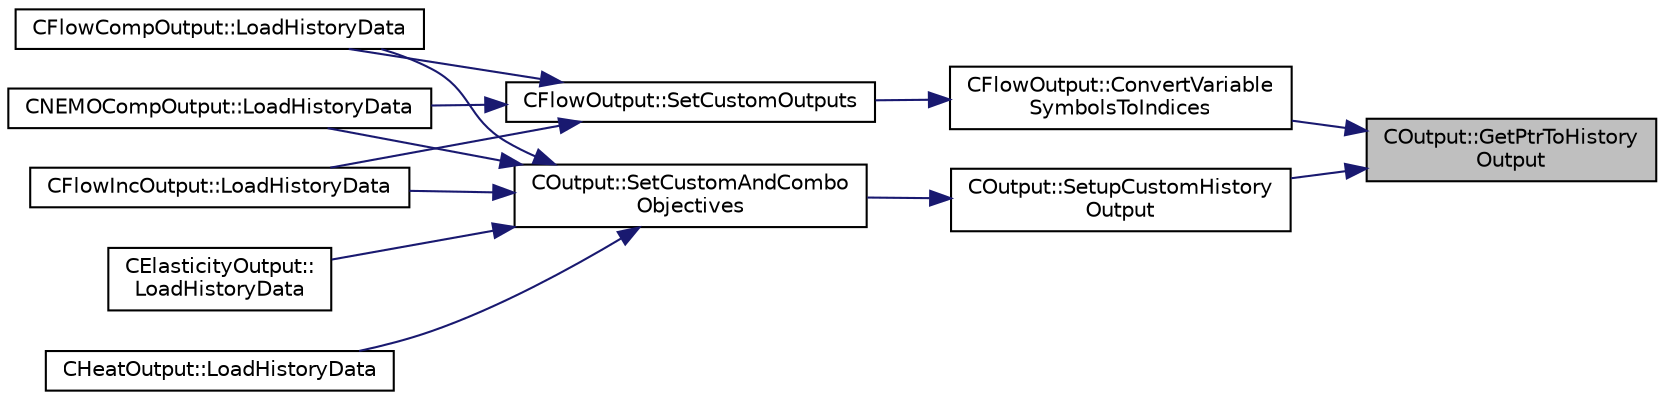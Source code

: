 digraph "COutput::GetPtrToHistoryOutput"
{
 // LATEX_PDF_SIZE
  edge [fontname="Helvetica",fontsize="10",labelfontname="Helvetica",labelfontsize="10"];
  node [fontname="Helvetica",fontsize="10",shape=record];
  rankdir="RL";
  Node1 [label="COutput::GetPtrToHistory\lOutput",height=0.2,width=0.4,color="black", fillcolor="grey75", style="filled", fontcolor="black",tooltip="Returns a pointer to the value of an history output."];
  Node1 -> Node2 [dir="back",color="midnightblue",fontsize="10",style="solid",fontname="Helvetica"];
  Node2 [label="CFlowOutput::ConvertVariable\lSymbolsToIndices",height=0.2,width=0.4,color="black", fillcolor="white", style="filled",URL="$classCFlowOutput.html#a2cf00acf4a5d9720a0de4da52e82ed03",tooltip="Helper for custom outputs, converts variable names to indices and pointers which are then used to eva..."];
  Node2 -> Node3 [dir="back",color="midnightblue",fontsize="10",style="solid",fontname="Helvetica"];
  Node3 [label="CFlowOutput::SetCustomOutputs",height=0.2,width=0.4,color="black", fillcolor="white", style="filled",URL="$classCFlowOutput.html#a2f101e402b711b0692b1aa82e018e7c1",tooltip="Compute the custom outputs."];
  Node3 -> Node4 [dir="back",color="midnightblue",fontsize="10",style="solid",fontname="Helvetica"];
  Node4 [label="CFlowCompOutput::LoadHistoryData",height=0.2,width=0.4,color="black", fillcolor="white", style="filled",URL="$classCFlowCompOutput.html#a393cb19a691990ee6e88f844eccc79ed",tooltip="Load the history output field values."];
  Node3 -> Node5 [dir="back",color="midnightblue",fontsize="10",style="solid",fontname="Helvetica"];
  Node5 [label="CNEMOCompOutput::LoadHistoryData",height=0.2,width=0.4,color="black", fillcolor="white", style="filled",URL="$classCNEMOCompOutput.html#a7a9f1a32fe55e6a967a27eb38408ec99",tooltip="Load the history output field values."];
  Node3 -> Node6 [dir="back",color="midnightblue",fontsize="10",style="solid",fontname="Helvetica"];
  Node6 [label="CFlowIncOutput::LoadHistoryData",height=0.2,width=0.4,color="black", fillcolor="white", style="filled",URL="$classCFlowIncOutput.html#a466112efa2e3a89cdd2456701a0480b5",tooltip="Load the history output field values."];
  Node1 -> Node7 [dir="back",color="midnightblue",fontsize="10",style="solid",fontname="Helvetica"];
  Node7 [label="COutput::SetupCustomHistory\lOutput",height=0.2,width=0.4,color="black", fillcolor="white", style="filled",URL="$classCOutput.html#a3b1668c241cd1d8a7d670504cd06ce59",tooltip="Setup a custom history output object for a given expression."];
  Node7 -> Node8 [dir="back",color="midnightblue",fontsize="10",style="solid",fontname="Helvetica"];
  Node8 [label="COutput::SetCustomAndCombo\lObjectives",height=0.2,width=0.4,color="black", fillcolor="white", style="filled",URL="$classCOutput.html#abb23d5bfc9544d83967fc40c4d8f5944",tooltip="Computes the custom and combo objectives."];
  Node8 -> Node4 [dir="back",color="midnightblue",fontsize="10",style="solid",fontname="Helvetica"];
  Node8 -> Node5 [dir="back",color="midnightblue",fontsize="10",style="solid",fontname="Helvetica"];
  Node8 -> Node9 [dir="back",color="midnightblue",fontsize="10",style="solid",fontname="Helvetica"];
  Node9 [label="CHeatOutput::LoadHistoryData",height=0.2,width=0.4,color="black", fillcolor="white", style="filled",URL="$classCHeatOutput.html#afe748d534531acb2983b6b3978e43916",tooltip="Load the history output field values."];
  Node8 -> Node10 [dir="back",color="midnightblue",fontsize="10",style="solid",fontname="Helvetica"];
  Node10 [label="CElasticityOutput::\lLoadHistoryData",height=0.2,width=0.4,color="black", fillcolor="white", style="filled",URL="$classCElasticityOutput.html#ac3013524b0fb8f257aa9b66fd16d531d",tooltip="Load the history output field values."];
  Node8 -> Node6 [dir="back",color="midnightblue",fontsize="10",style="solid",fontname="Helvetica"];
}
